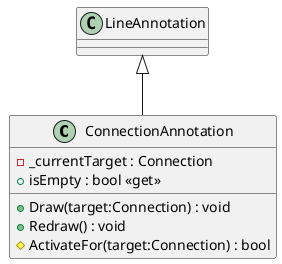 @startuml
class ConnectionAnnotation {
    - _currentTarget : Connection
    + isEmpty : bool <<get>>
    + Draw(target:Connection) : void
    + Redraw() : void
    # ActivateFor(target:Connection) : bool
}
LineAnnotation <|-- ConnectionAnnotation
@enduml
